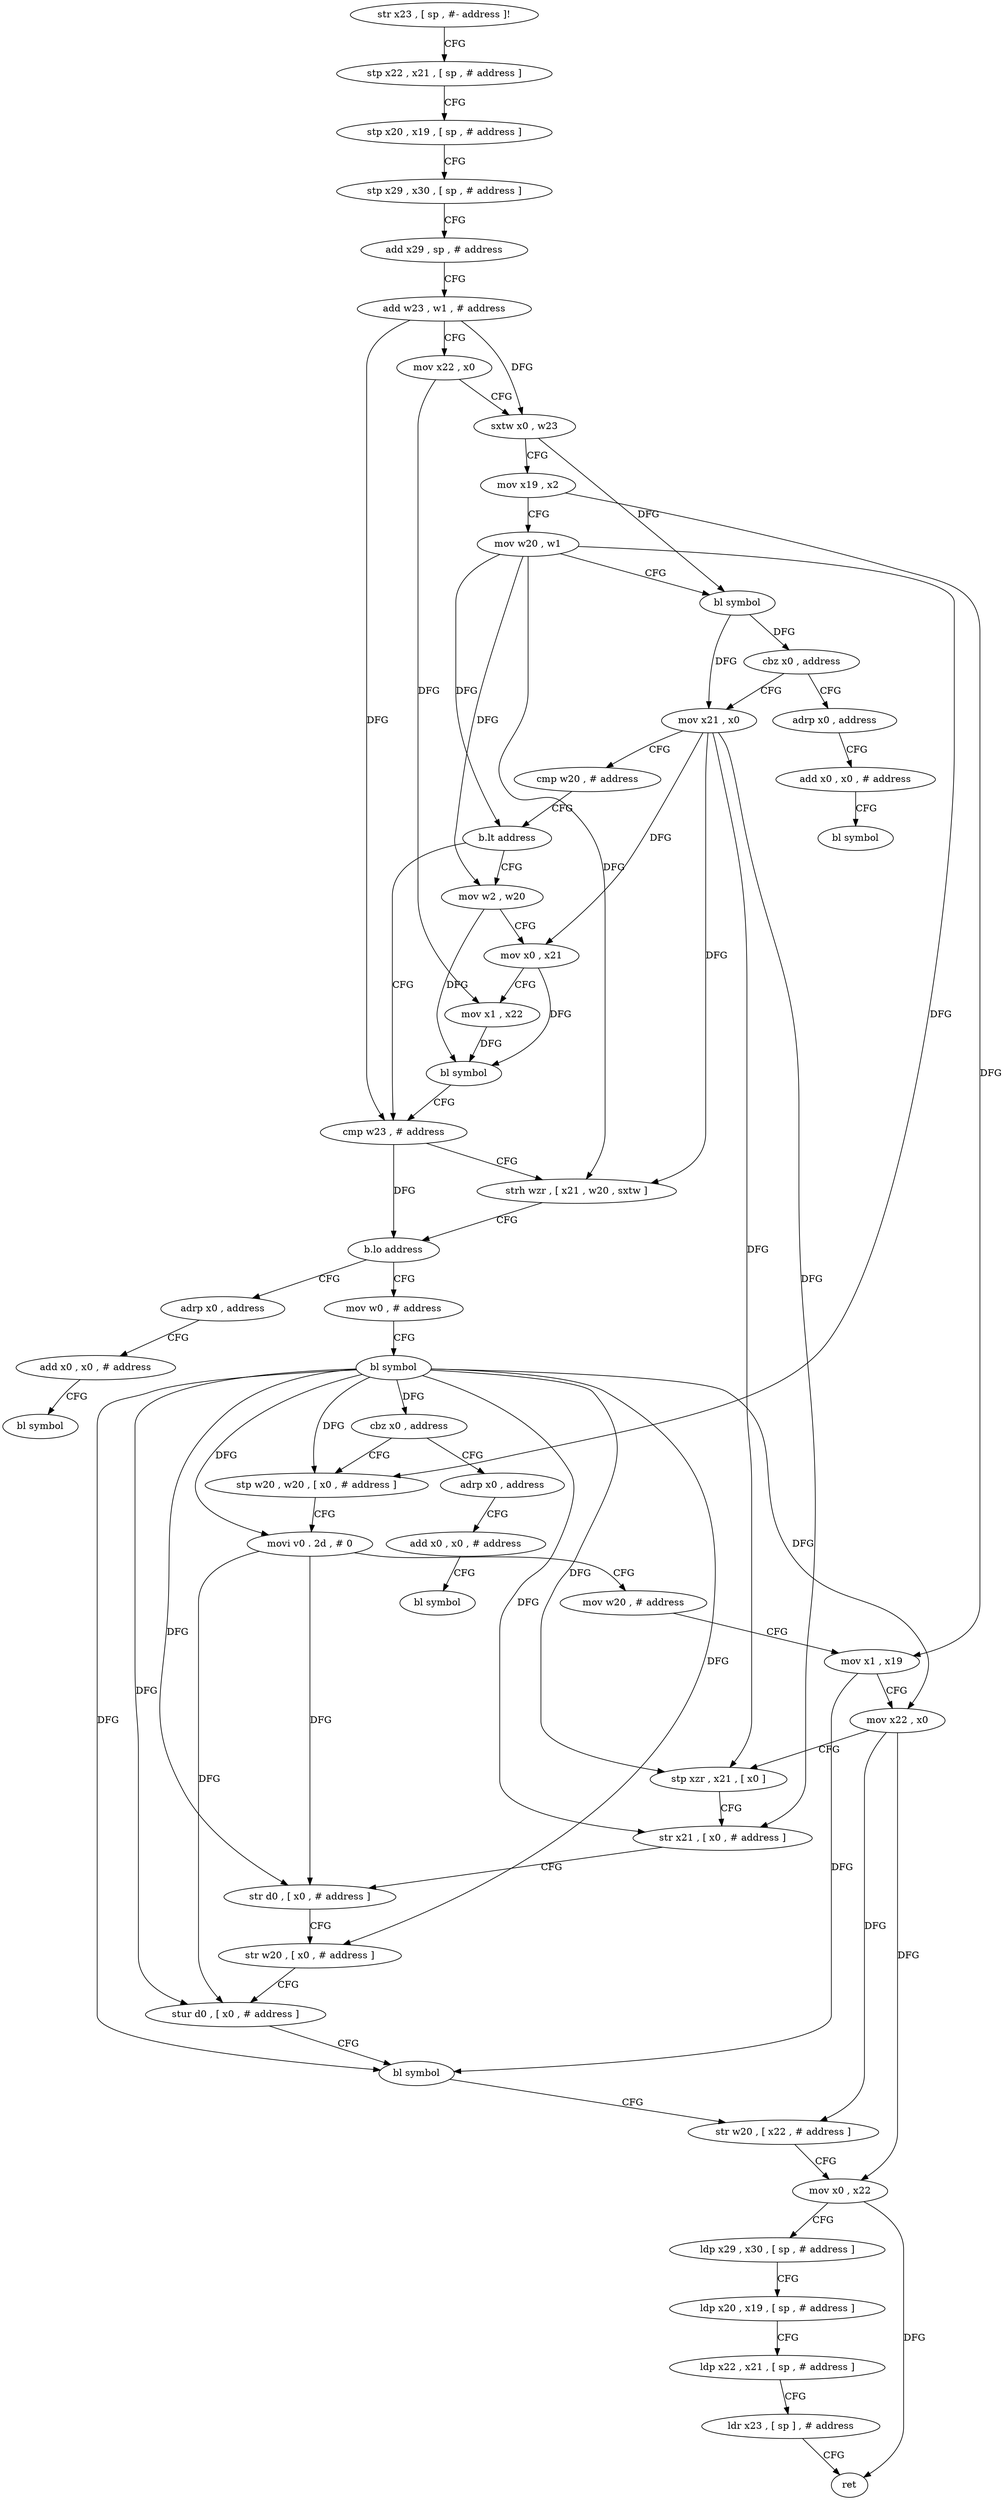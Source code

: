 digraph "func" {
"123460" [label = "str x23 , [ sp , #- address ]!" ]
"123464" [label = "stp x22 , x21 , [ sp , # address ]" ]
"123468" [label = "stp x20 , x19 , [ sp , # address ]" ]
"123472" [label = "stp x29 , x30 , [ sp , # address ]" ]
"123476" [label = "add x29 , sp , # address" ]
"123480" [label = "add w23 , w1 , # address" ]
"123484" [label = "mov x22 , x0" ]
"123488" [label = "sxtw x0 , w23" ]
"123492" [label = "mov x19 , x2" ]
"123496" [label = "mov w20 , w1" ]
"123500" [label = "bl symbol" ]
"123504" [label = "cbz x0 , address" ]
"123632" [label = "adrp x0 , address" ]
"123508" [label = "mov x21 , x0" ]
"123636" [label = "add x0 , x0 , # address" ]
"123640" [label = "bl symbol" ]
"123512" [label = "cmp w20 , # address" ]
"123516" [label = "b.lt address" ]
"123536" [label = "cmp w23 , # address" ]
"123520" [label = "mov w2 , w20" ]
"123540" [label = "strh wzr , [ x21 , w20 , sxtw ]" ]
"123544" [label = "b.lo address" ]
"123644" [label = "adrp x0 , address" ]
"123548" [label = "mov w0 , # address" ]
"123524" [label = "mov x0 , x21" ]
"123528" [label = "mov x1 , x22" ]
"123532" [label = "bl symbol" ]
"123648" [label = "add x0 , x0 , # address" ]
"123652" [label = "bl symbol" ]
"123552" [label = "bl symbol" ]
"123556" [label = "cbz x0 , address" ]
"123656" [label = "adrp x0 , address" ]
"123560" [label = "stp w20 , w20 , [ x0 , # address ]" ]
"123660" [label = "add x0 , x0 , # address" ]
"123664" [label = "bl symbol" ]
"123564" [label = "movi v0 . 2d , # 0" ]
"123568" [label = "mov w20 , # address" ]
"123572" [label = "mov x1 , x19" ]
"123576" [label = "mov x22 , x0" ]
"123580" [label = "stp xzr , x21 , [ x0 ]" ]
"123584" [label = "str x21 , [ x0 , # address ]" ]
"123588" [label = "str d0 , [ x0 , # address ]" ]
"123592" [label = "str w20 , [ x0 , # address ]" ]
"123596" [label = "stur d0 , [ x0 , # address ]" ]
"123600" [label = "bl symbol" ]
"123604" [label = "str w20 , [ x22 , # address ]" ]
"123608" [label = "mov x0 , x22" ]
"123612" [label = "ldp x29 , x30 , [ sp , # address ]" ]
"123616" [label = "ldp x20 , x19 , [ sp , # address ]" ]
"123620" [label = "ldp x22 , x21 , [ sp , # address ]" ]
"123624" [label = "ldr x23 , [ sp ] , # address" ]
"123628" [label = "ret" ]
"123460" -> "123464" [ label = "CFG" ]
"123464" -> "123468" [ label = "CFG" ]
"123468" -> "123472" [ label = "CFG" ]
"123472" -> "123476" [ label = "CFG" ]
"123476" -> "123480" [ label = "CFG" ]
"123480" -> "123484" [ label = "CFG" ]
"123480" -> "123488" [ label = "DFG" ]
"123480" -> "123536" [ label = "DFG" ]
"123484" -> "123488" [ label = "CFG" ]
"123484" -> "123528" [ label = "DFG" ]
"123488" -> "123492" [ label = "CFG" ]
"123488" -> "123500" [ label = "DFG" ]
"123492" -> "123496" [ label = "CFG" ]
"123492" -> "123572" [ label = "DFG" ]
"123496" -> "123500" [ label = "CFG" ]
"123496" -> "123516" [ label = "DFG" ]
"123496" -> "123540" [ label = "DFG" ]
"123496" -> "123520" [ label = "DFG" ]
"123496" -> "123560" [ label = "DFG" ]
"123500" -> "123504" [ label = "DFG" ]
"123500" -> "123508" [ label = "DFG" ]
"123504" -> "123632" [ label = "CFG" ]
"123504" -> "123508" [ label = "CFG" ]
"123632" -> "123636" [ label = "CFG" ]
"123508" -> "123512" [ label = "CFG" ]
"123508" -> "123540" [ label = "DFG" ]
"123508" -> "123524" [ label = "DFG" ]
"123508" -> "123580" [ label = "DFG" ]
"123508" -> "123584" [ label = "DFG" ]
"123636" -> "123640" [ label = "CFG" ]
"123512" -> "123516" [ label = "CFG" ]
"123516" -> "123536" [ label = "CFG" ]
"123516" -> "123520" [ label = "CFG" ]
"123536" -> "123540" [ label = "CFG" ]
"123536" -> "123544" [ label = "DFG" ]
"123520" -> "123524" [ label = "CFG" ]
"123520" -> "123532" [ label = "DFG" ]
"123540" -> "123544" [ label = "CFG" ]
"123544" -> "123644" [ label = "CFG" ]
"123544" -> "123548" [ label = "CFG" ]
"123644" -> "123648" [ label = "CFG" ]
"123548" -> "123552" [ label = "CFG" ]
"123524" -> "123528" [ label = "CFG" ]
"123524" -> "123532" [ label = "DFG" ]
"123528" -> "123532" [ label = "DFG" ]
"123532" -> "123536" [ label = "CFG" ]
"123648" -> "123652" [ label = "CFG" ]
"123552" -> "123556" [ label = "DFG" ]
"123552" -> "123560" [ label = "DFG" ]
"123552" -> "123576" [ label = "DFG" ]
"123552" -> "123580" [ label = "DFG" ]
"123552" -> "123584" [ label = "DFG" ]
"123552" -> "123588" [ label = "DFG" ]
"123552" -> "123592" [ label = "DFG" ]
"123552" -> "123596" [ label = "DFG" ]
"123552" -> "123600" [ label = "DFG" ]
"123552" -> "123564" [ label = "DFG" ]
"123556" -> "123656" [ label = "CFG" ]
"123556" -> "123560" [ label = "CFG" ]
"123656" -> "123660" [ label = "CFG" ]
"123560" -> "123564" [ label = "CFG" ]
"123660" -> "123664" [ label = "CFG" ]
"123564" -> "123568" [ label = "CFG" ]
"123564" -> "123588" [ label = "DFG" ]
"123564" -> "123596" [ label = "DFG" ]
"123568" -> "123572" [ label = "CFG" ]
"123572" -> "123576" [ label = "CFG" ]
"123572" -> "123600" [ label = "DFG" ]
"123576" -> "123580" [ label = "CFG" ]
"123576" -> "123604" [ label = "DFG" ]
"123576" -> "123608" [ label = "DFG" ]
"123580" -> "123584" [ label = "CFG" ]
"123584" -> "123588" [ label = "CFG" ]
"123588" -> "123592" [ label = "CFG" ]
"123592" -> "123596" [ label = "CFG" ]
"123596" -> "123600" [ label = "CFG" ]
"123600" -> "123604" [ label = "CFG" ]
"123604" -> "123608" [ label = "CFG" ]
"123608" -> "123612" [ label = "CFG" ]
"123608" -> "123628" [ label = "DFG" ]
"123612" -> "123616" [ label = "CFG" ]
"123616" -> "123620" [ label = "CFG" ]
"123620" -> "123624" [ label = "CFG" ]
"123624" -> "123628" [ label = "CFG" ]
}
